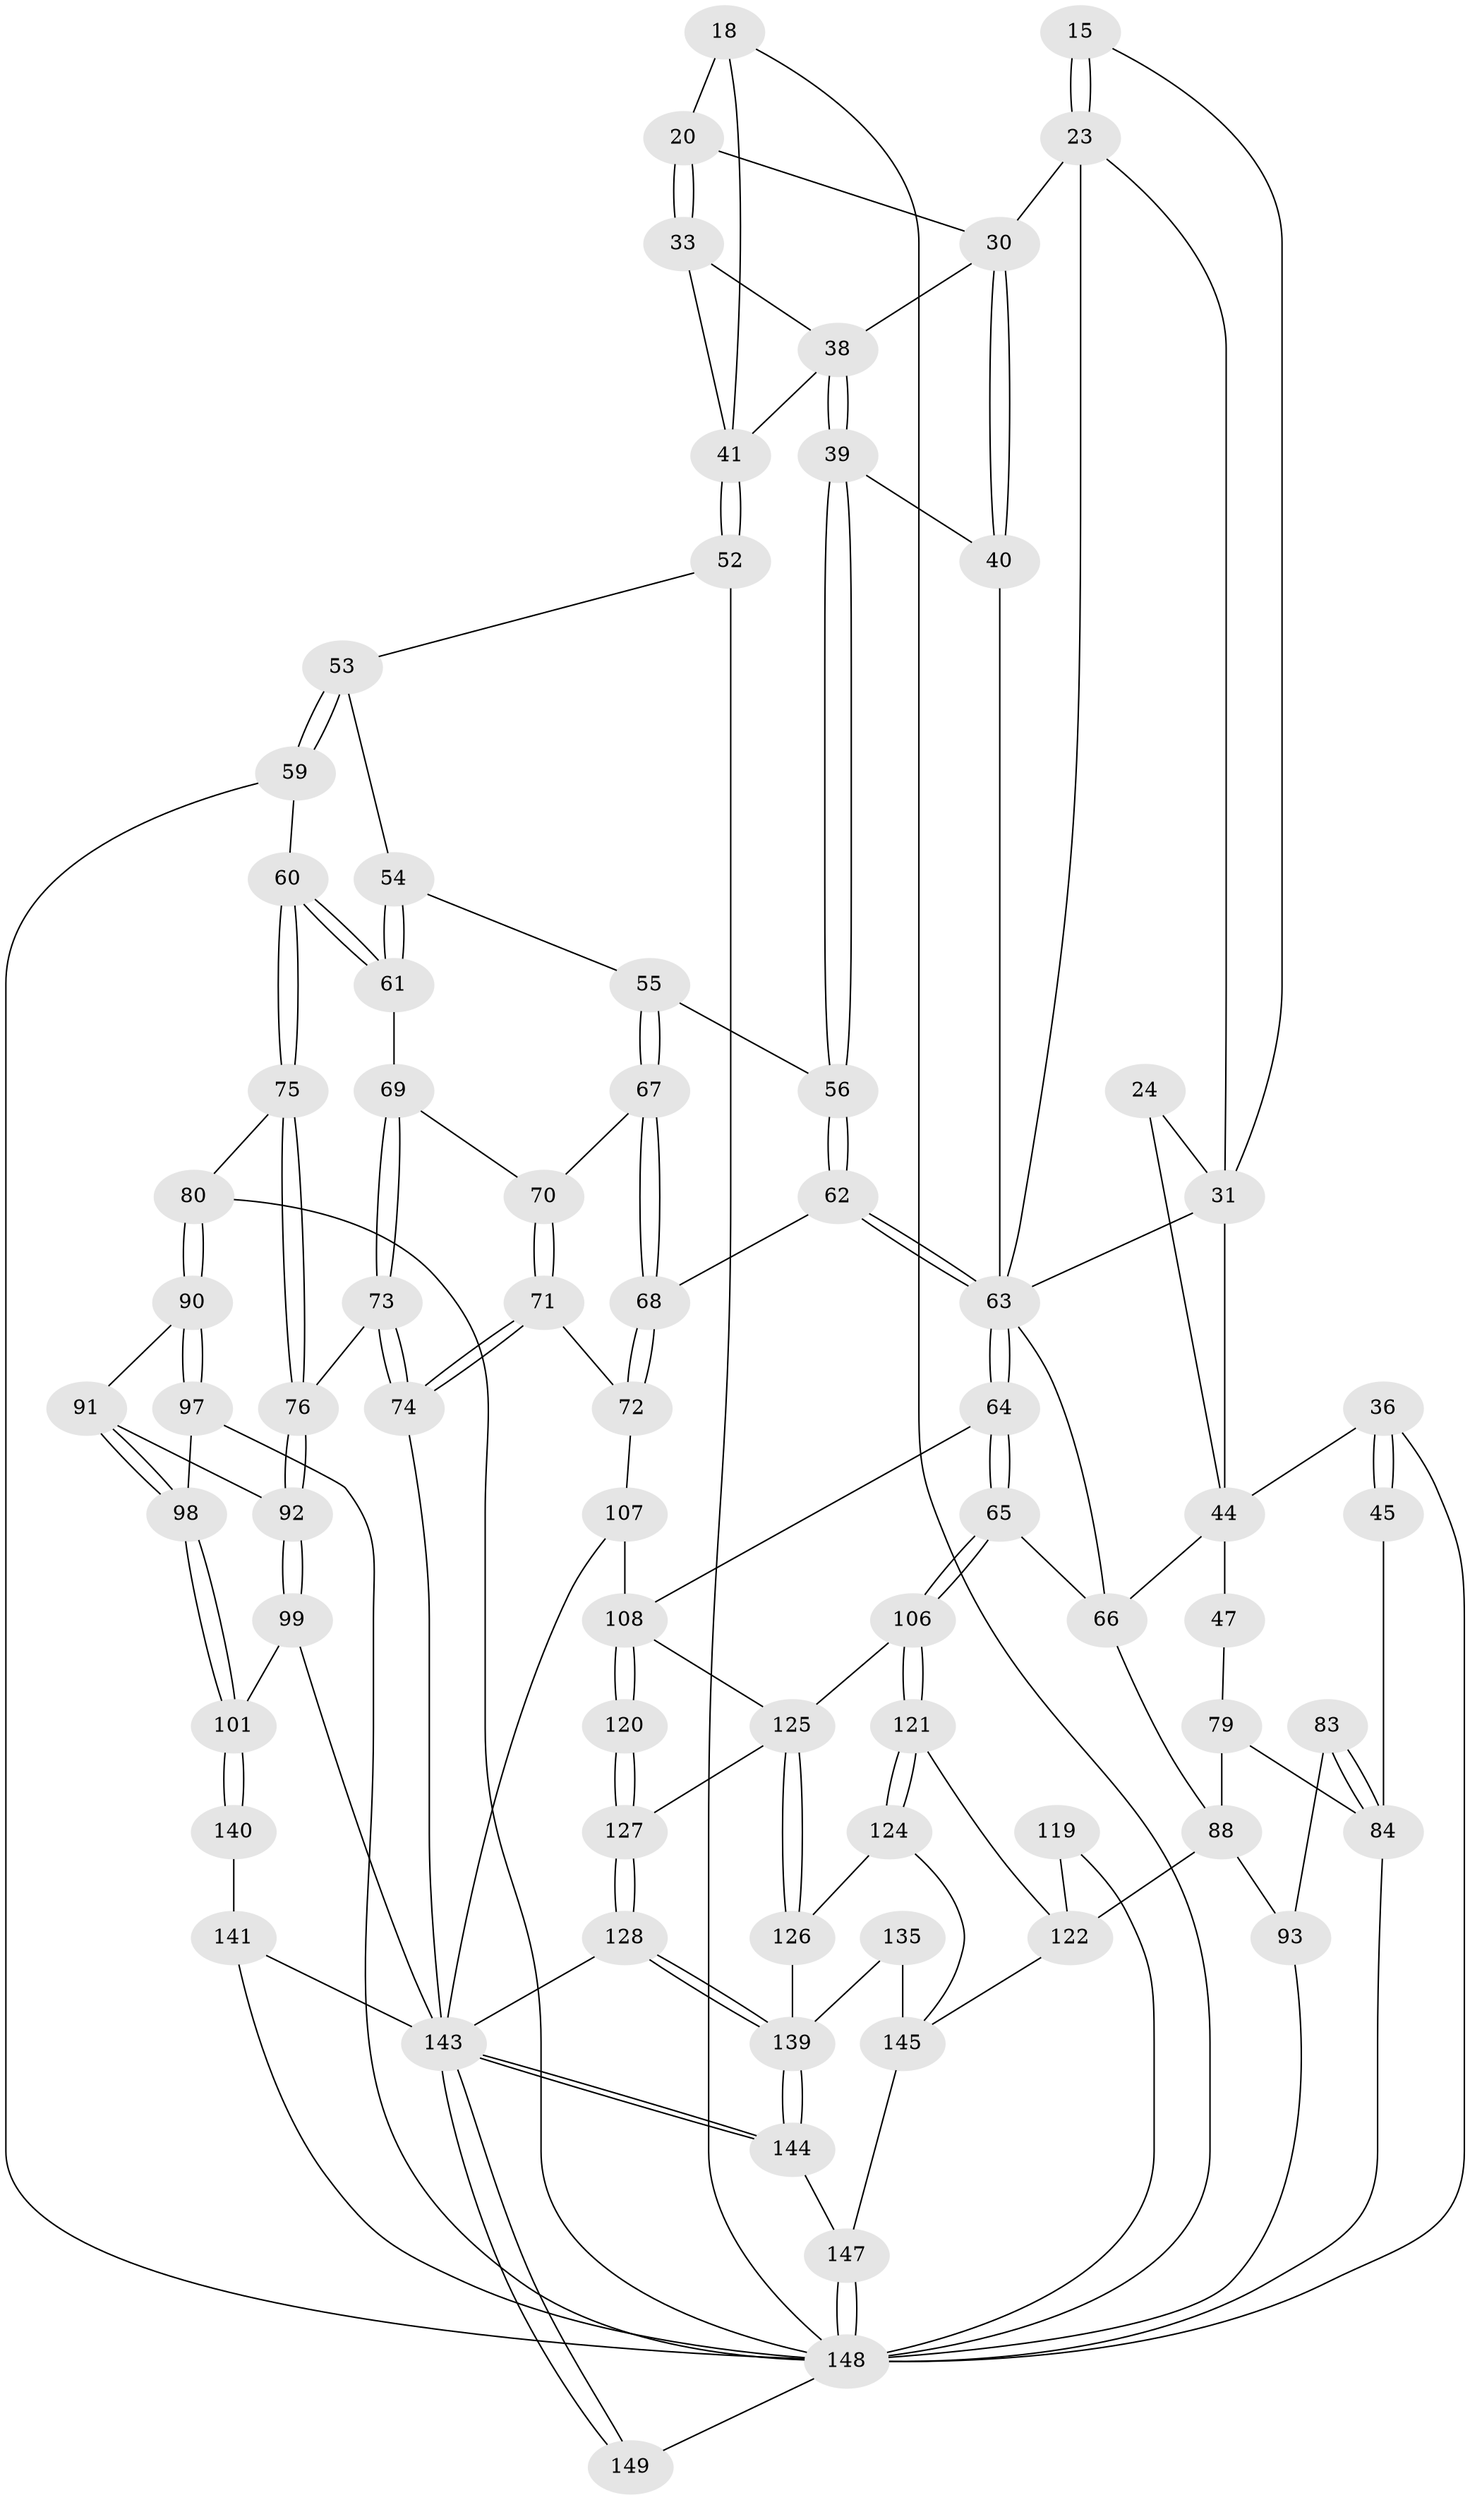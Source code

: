 // original degree distribution, {3: 0.013422818791946308, 6: 0.2080536912751678, 5: 0.5503355704697986, 4: 0.22818791946308725}
// Generated by graph-tools (version 1.1) at 2025/00/03/09/25 05:00:46]
// undirected, 74 vertices, 165 edges
graph export_dot {
graph [start="1"]
  node [color=gray90,style=filled];
  15 [pos="+0.46744616408180695+0"];
  18 [pos="+1+0.022229867603443844",super="+2"];
  20 [pos="+0.8487066390406534+0.1464001710490738",super="+19+10+11"];
  23 [pos="+0.542369930384633+0.15088675840608695",super="+22+14"];
  24 [pos="+0.3059676010832484+0.11088648077705623"];
  30 [pos="+0.5687284593368389+0.16888581433157562",super="+29"];
  31 [pos="+0.41061306536700054+0.12686667625970924",super="+16+17"];
  33 [pos="+0.8717858991095946+0.18286943734673322",super="+27+21"];
  36 [pos="+0.09821261723918556+0.15983523563003044",super="+5"];
  38 [pos="+0.7025027772500723+0.1996279468498778",super="+28"];
  39 [pos="+0.6346251496441402+0.273042344731541"];
  40 [pos="+0.6097685364607623+0.2554440648435849"];
  41 [pos="+0.8749088934577739+0.2071474750802046",super="+34"];
  44 [pos="+0.3029465052731755+0.30524100157155704",super="+35+6"];
  45 [pos="+0+0.17992487801268597"];
  47 [pos="+0.09504083170106967+0.2888688957698006"];
  52 [pos="+0.8834962450147965+0.2381783823700591"];
  53 [pos="+0.880598275360025+0.2439567764435882"];
  54 [pos="+0.8353781367840775+0.28419248997656177"];
  55 [pos="+0.6771822740324313+0.30946074682439617"];
  56 [pos="+0.6396823207457463+0.2852091973614937"];
  59 [pos="+0.9215394942050465+0.38500484854370104"];
  60 [pos="+0.8116640207806622+0.401366984290267"];
  61 [pos="+0.8106940901865848+0.3995258636627126"];
  62 [pos="+0.5658813142859286+0.40491120392554153"];
  63 [pos="+0.5137894686815246+0.42123058609725245",super="+46+42+37"];
  64 [pos="+0.4900982233197106+0.4666124347972242"];
  65 [pos="+0.39386770209612615+0.525229644066214"];
  66 [pos="+0.29357102936859925+0.48360298889482217",super="+43"];
  67 [pos="+0.6928123580999137+0.34480137745358214"];
  68 [pos="+0.6176281534805795+0.4505998188036035"];
  69 [pos="+0.7471704141232387+0.38849738772258435"];
  70 [pos="+0.7080832856557506+0.3758283940194115"];
  71 [pos="+0.6840739156197433+0.47305024190117345"];
  72 [pos="+0.6369678075030595+0.46983452397102976"];
  73 [pos="+0.7531855373500217+0.5097528516090449"];
  74 [pos="+0.7236828152465273+0.5130248370332139"];
  75 [pos="+0.817176742369645+0.43684889205656735"];
  76 [pos="+0.7579614576836181+0.5096015601642787"];
  79 [pos="+0.1538630160699733+0.4608766824629988",super="+48"];
  80 [pos="+0.8961664248756909+0.47416305464501735"];
  83 [pos="+0.046541627214216064+0.5232245810062957",super="+82"];
  84 [pos="+0+0.524485705103105",super="+50+81"];
  88 [pos="+0.222487215932814+0.58552639371056",super="+77+78"];
  90 [pos="+0.8636932840279565+0.5283248998549526"];
  91 [pos="+0.8057514938301701+0.5328024752374374"];
  92 [pos="+0.7733130323314793+0.5220998490927286"];
  93 [pos="+0.09188783131669552+0.5803020659612826",super="+89"];
  97 [pos="+0.9100761604307803+0.6445713416942994"];
  98 [pos="+0.868236576240759+0.6681811785655255"];
  99 [pos="+0.800990495672563+0.6824726000309014"];
  101 [pos="+0.8678268718374458+0.6685144906030536"];
  106 [pos="+0.4119257604652322+0.5657162099065617"];
  107 [pos="+0.6436379404991194+0.6255927868582604",super="+95+85"];
  108 [pos="+0.5873519058082781+0.5956268901196283",super="+102+103"];
  119 [pos="+0.11461735028851884+0.6958762188483752"];
  120 [pos="+0.527593178224828+0.6738982552714579"];
  121 [pos="+0.355690122835029+0.6552004161861248"];
  122 [pos="+0.24851494672782226+0.6517098597991422",super="+117+118"];
  124 [pos="+0.36508457206425576+0.7092000545961382"];
  125 [pos="+0.44884891982042036+0.7148800209542046",super="+105"];
  126 [pos="+0.4258357153333901+0.7406112496165238",super="+123"];
  127 [pos="+0.5385448716245019+0.7034458583468653"];
  128 [pos="+0.5495860710757846+0.7148700827298133"];
  135 [pos="+0.3281351216171874+0.7944565270119727",super="+134"];
  139 [pos="+0.5375080638681715+0.9127129830623866",super="+133"];
  140 [pos="+0.9014009007806467+0.7801630764284803"];
  141 [pos="+0.8575477151480068+0.8548833135766963",super="+110+111"];
  143 [pos="+0.6022625079186875+1",super="+142+113+114+100"];
  144 [pos="+0.5918558904080597+1"];
  145 [pos="+0.302365550723963+0.8675768145601378",super="+137+132"];
  147 [pos="+0.1940954246993471+1",super="+138+146"];
  148 [pos="+0.20631673601281272+1",super="+109+96+136"];
  149 [pos="+0.6038055890082024+1"];
  15 -- 23 [weight=2];
  15 -- 23;
  15 -- 31;
  18 -- 20 [weight=2];
  18 -- 148;
  18 -- 41;
  20 -- 33 [weight=3];
  20 -- 33;
  20 -- 30;
  23 -- 30 [weight=2];
  23 -- 31;
  23 -- 63;
  24 -- 44;
  24 -- 31 [weight=2];
  30 -- 40;
  30 -- 40;
  30 -- 38;
  31 -- 44 [weight=2];
  31 -- 63;
  33 -- 38;
  33 -- 41;
  36 -- 45 [weight=2];
  36 -- 45;
  36 -- 44 [weight=2];
  36 -- 148 [weight=2];
  38 -- 39;
  38 -- 39;
  38 -- 41;
  39 -- 40;
  39 -- 56;
  39 -- 56;
  40 -- 63;
  41 -- 52;
  41 -- 52;
  44 -- 47 [weight=2];
  44 -- 66;
  45 -- 84;
  47 -- 79;
  52 -- 53;
  52 -- 148;
  53 -- 54;
  53 -- 59;
  53 -- 59;
  54 -- 55;
  54 -- 61;
  54 -- 61;
  55 -- 56;
  55 -- 67;
  55 -- 67;
  56 -- 62;
  56 -- 62;
  59 -- 60;
  59 -- 148;
  60 -- 61;
  60 -- 61;
  60 -- 75;
  60 -- 75;
  61 -- 69;
  62 -- 63;
  62 -- 63;
  62 -- 68;
  63 -- 64;
  63 -- 64;
  63 -- 66;
  64 -- 65;
  64 -- 65;
  64 -- 108;
  65 -- 66;
  65 -- 106;
  65 -- 106;
  66 -- 88;
  67 -- 68;
  67 -- 68;
  67 -- 70;
  68 -- 72;
  68 -- 72;
  69 -- 70;
  69 -- 73;
  69 -- 73;
  70 -- 71;
  70 -- 71;
  71 -- 72;
  71 -- 74;
  71 -- 74;
  72 -- 107;
  73 -- 74;
  73 -- 74;
  73 -- 76;
  74 -- 143;
  75 -- 76;
  75 -- 76;
  75 -- 80;
  76 -- 92;
  76 -- 92;
  79 -- 84 [weight=2];
  79 -- 88;
  80 -- 90;
  80 -- 90;
  80 -- 148;
  83 -- 84 [weight=2];
  83 -- 84;
  83 -- 93 [weight=2];
  84 -- 148;
  88 -- 93 [weight=2];
  88 -- 122;
  90 -- 91;
  90 -- 97;
  90 -- 97;
  91 -- 92;
  91 -- 98;
  91 -- 98;
  92 -- 99;
  92 -- 99;
  93 -- 148;
  97 -- 98;
  97 -- 148;
  98 -- 101;
  98 -- 101;
  99 -- 101;
  99 -- 143;
  101 -- 140;
  101 -- 140;
  106 -- 121;
  106 -- 121;
  106 -- 125;
  107 -- 108 [weight=2];
  107 -- 143 [weight=2];
  108 -- 120 [weight=2];
  108 -- 120;
  108 -- 125;
  119 -- 148 [weight=2];
  119 -- 122;
  120 -- 127;
  120 -- 127;
  121 -- 122;
  121 -- 124;
  121 -- 124;
  122 -- 145 [weight=2];
  124 -- 126;
  124 -- 145;
  125 -- 126 [weight=2];
  125 -- 126;
  125 -- 127;
  126 -- 139;
  127 -- 128;
  127 -- 128;
  128 -- 139;
  128 -- 139;
  128 -- 143;
  135 -- 145 [weight=3];
  135 -- 139;
  139 -- 144;
  139 -- 144;
  140 -- 141 [weight=2];
  141 -- 148 [weight=2];
  141 -- 143;
  143 -- 144;
  143 -- 144;
  143 -- 149;
  143 -- 149;
  144 -- 147;
  145 -- 147 [weight=2];
  147 -- 148 [weight=2];
  147 -- 148;
  148 -- 149 [weight=2];
}
